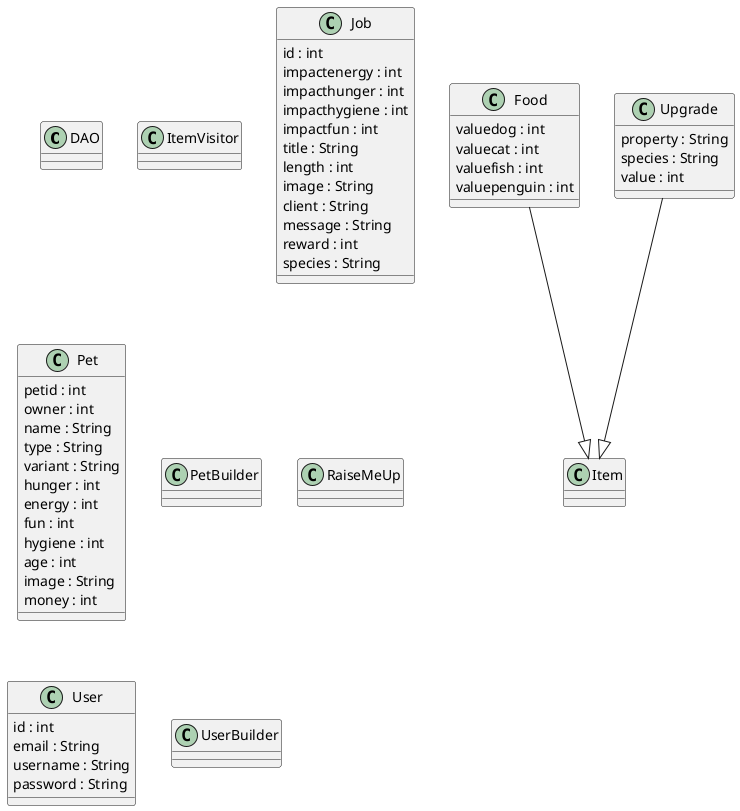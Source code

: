 @startuml

class DAO {
}

class Food {
    valuedog : int
    valuecat : int
    valuefish : int
    valuepenguin : int
}

class ItemVisitor {
}

class Job {
    id : int
    impactenergy : int
    impacthunger : int
    impacthygiene : int
    impactfun : int
    title : String
    length : int
    image : String
    client : String
    message : String
    reward : int
    species : String
}

class Pet {
    petid : int
    owner : int
    name : String
    type : String
    variant : String
    hunger : int
    energy : int
    fun : int
    hygiene : int
    age : int
    image : String
    money : int
}

class PetBuilder {
}

class RaiseMeUp {
}

class Upgrade {
    property : String
    species : String
    value : int
}

class User {
    id : int
    email : String
    username : String
    password : String
}

class UserBuilder {
}

Food --|> Item
Upgrade --|> Item

@enduml
